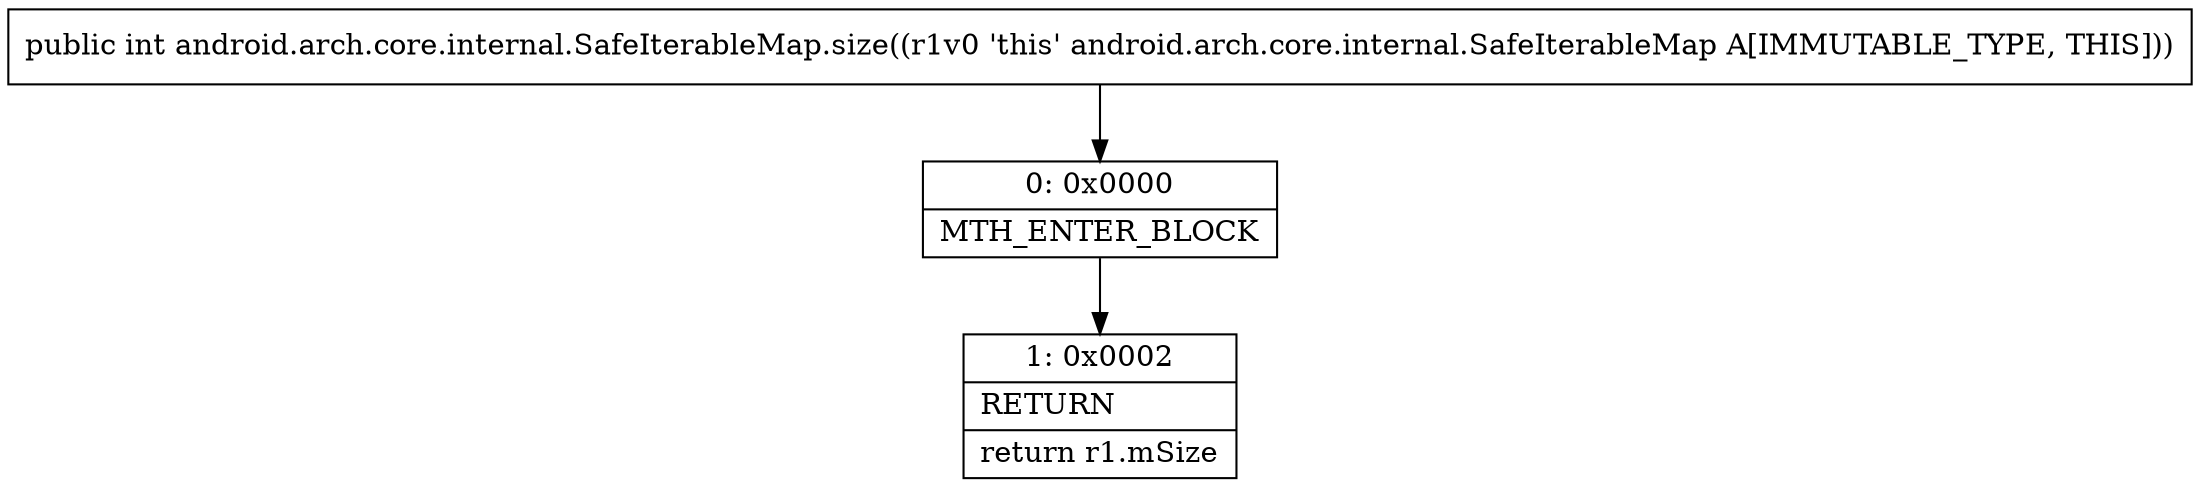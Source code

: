 digraph "CFG forandroid.arch.core.internal.SafeIterableMap.size()I" {
Node_0 [shape=record,label="{0\:\ 0x0000|MTH_ENTER_BLOCK\l}"];
Node_1 [shape=record,label="{1\:\ 0x0002|RETURN\l|return r1.mSize\l}"];
MethodNode[shape=record,label="{public int android.arch.core.internal.SafeIterableMap.size((r1v0 'this' android.arch.core.internal.SafeIterableMap A[IMMUTABLE_TYPE, THIS])) }"];
MethodNode -> Node_0;
Node_0 -> Node_1;
}

